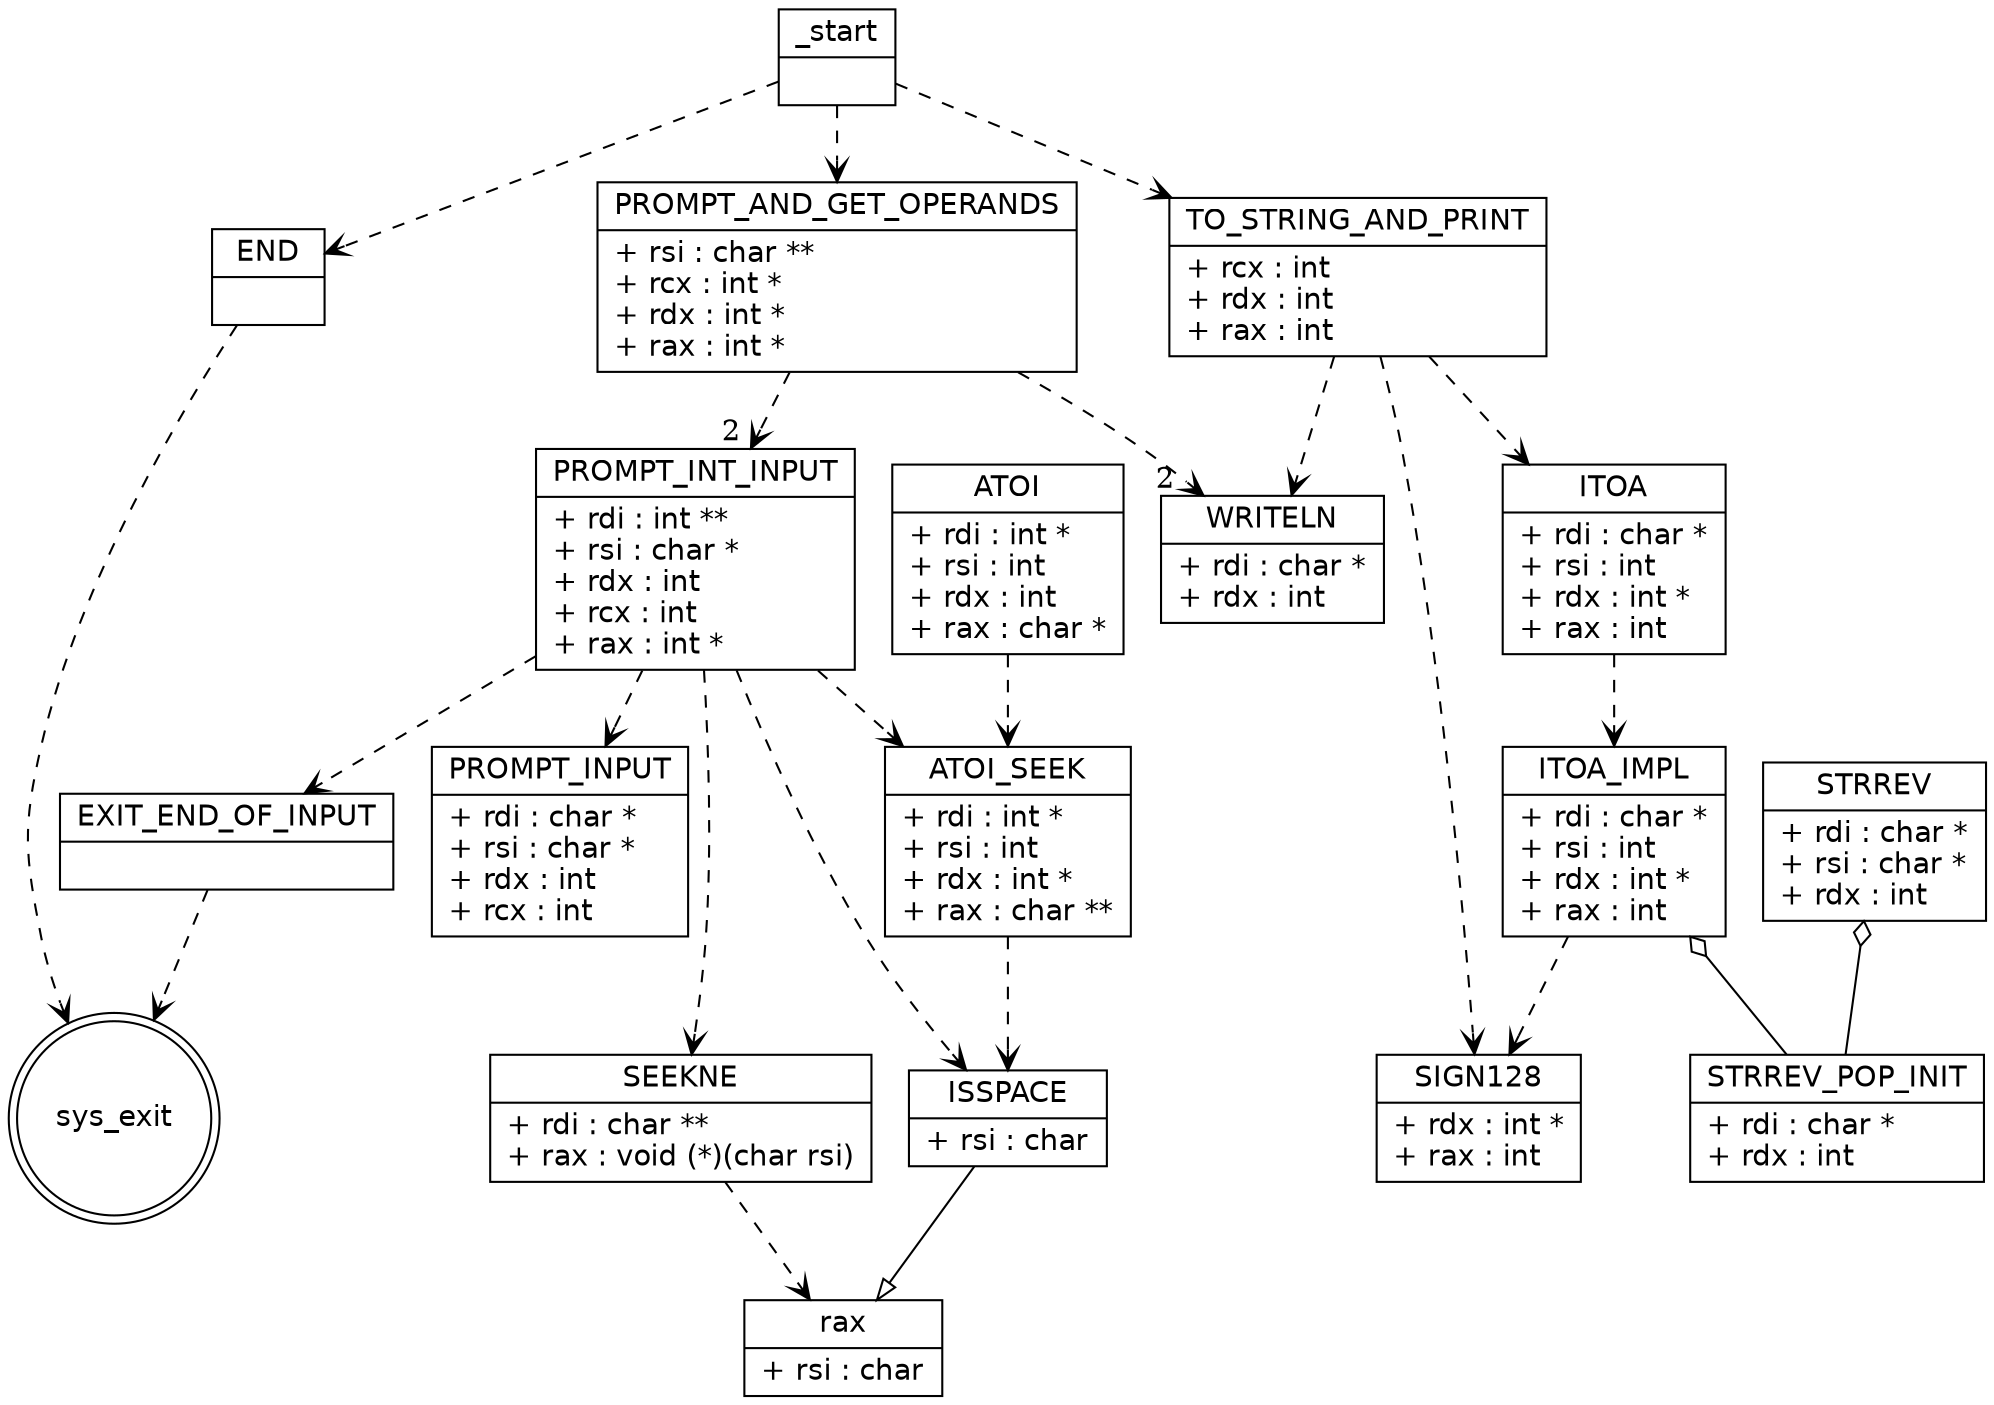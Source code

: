 /* Note that this is not exactly a UML diagram.
   Rather, it treats functions as classes
   with their parameters as public fields.
 */

digraph x86calc {
    node [
        shape = "record",
        fontname = "Verdana,DejaVu Sans,Bitstream Vera Sans"
    ];

    _start [
        label = "{\N|}"
    ];

    END [
        label = "{\N|}"
    ];

    PROMPT_AND_GET_OPERANDS [
        label = "{\N|+ rsi : char **\l+ rcx : int *\l+ rdx : int *\l+ rax : int *\l}"
    ];

    TO_STRING_AND_PRINT [
        label = "{\N|+ rcx : int\l+ rdx : int\l+ rax : int\l}"
    ];

    PROMPT_INT_INPUT [
        label = "{\N|+ rdi : int **\l+ rsi : char *\l+ rdx : int\l+ rcx : int\l+ rax : int *\l}"
    ];

    WRITELN [
        label = "{\N|+ rdi : char *\l+ rdx : int\l}"
    ];

    PROMPT_INPUT [
        label = "{\N|+ rdi : char *\l+ rsi : char *\l+ rdx : int\l+ rcx : int\l}"
    ];

    SEEKNE [
        label = "{\N|+ rdi : char **\l+ rax : void (*)(char rsi)\l}"
    ];

    rax [
        label = "{\N|+ rsi : char\l}"
    ];

    ATOI [
        label = "{\N|+ rdi : int *\l+ rsi : int\l+ rdx : int\l+ rax : char *\l}"
    ];

    ATOI_SEEK [
        label = "{\N|+ rdi : int *\l+ rsi : int\l+ rdx : int *\l+ rax : char **\l}"
    ];

    ISSPACE [
        label = "{\N|+ rsi : char\l}"
    ];

    ITOA [
        label = "{\N|+ rdi : char *\l+ rsi : int\l+ rdx : int *\l+ rax : int\l}"
    ];
 
    ITOA_IMPL [
        label = "{\N|+ rdi : char *\l+ rsi : int\l+ rdx : int *\l+ rax : int\l}"
    ];

    SIGN128 [
        label = "{\N|+ rdx : int *\l+ rax : int\l}"
    ];

    STRREV [
        label = "{\N|+ rdi : char *\l+ rsi : char *\l+ rdx : int\l}"
    ];

    STRREV_POP_INIT [
        label = "{\N|+ rdi : char *\l+ rdx : int\l}"
    ];
 
    EXIT_END_OF_INPUT [
        label = "{\N|}"
    ];

    sys_exit [
        shape = "doublecircle"
    ]

    _start -> PROMPT_AND_GET_OPERANDS [
        style="dashed", arrowhead="vee"
    ];
    _start -> TO_STRING_AND_PRINT [
        style="dashed", arrowhead="vee"
    ];
    _start -> END [
        style="dashed", arrowhead="vee"
    ];

    END -> sys_exit [
        style="dashed", arrowhead="vee"
    ];

    PROMPT_AND_GET_OPERANDS -> PROMPT_INT_INPUT [
        style="dashed", arrowhead="vee",
        headlabel="2 "
    ];
    PROMPT_AND_GET_OPERANDS -> WRITELN [
        style="dashed", arrowhead="vee",
        headlabel="2   "
    ];

    TO_STRING_AND_PRINT -> SIGN128 [
        style="dashed", arrowhead="vee"
    ];
    TO_STRING_AND_PRINT -> ITOA [
        style="dashed", arrowhead="vee"
    ];
    TO_STRING_AND_PRINT -> WRITELN [
        style="dashed", arrowhead="vee"
    ];

    PROMPT_INT_INPUT -> PROMPT_INPUT [
        style="dashed", arrowhead="vee"
    ];
    PROMPT_INT_INPUT -> ISSPACE [
        style="dashed", arrowhead="vee"
    ];
    PROMPT_INT_INPUT -> SEEKNE [
        style="dashed", arrowhead="vee"
    ];
    PROMPT_INT_INPUT -> EXIT_END_OF_INPUT [
        style="dashed", arrowhead="vee"
    ];
    PROMPT_INT_INPUT -> ATOI_SEEK [
        style="dashed", arrowhead="vee"
    ];

    EXIT_END_OF_INPUT -> sys_exit [
        style="dashed", arrowhead="vee"
    ];

    SEEKNE -> rax [
        style="dashed", arrowhead="vee"
    ];

    ISSPACE -> rax [
        arrowhead="empty"
    ];

    ATOI -> ATOI_SEEK [
        style="dashed", arrowhead="vee"
    ];

    ATOI_SEEK -> ISSPACE [
        style="dashed", arrowhead="vee"
    ];

    ITOA -> ITOA_IMPL [
        style="dashed", arrowhead="vee"
    ];

    ITOA_IMPL -> SIGN128 [
        style="dashed", arrowhead="vee"
    ];
    ITOA_IMPL -> STRREV_POP_INIT [
        dir="back", arrowtail="odiamond"
    ];

    STRREV -> STRREV_POP_INIT [
        dir="back", arrowtail="odiamond"
    ];

}